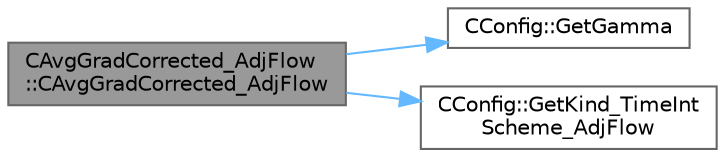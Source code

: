 digraph "CAvgGradCorrected_AdjFlow::CAvgGradCorrected_AdjFlow"
{
 // LATEX_PDF_SIZE
  bgcolor="transparent";
  edge [fontname=Helvetica,fontsize=10,labelfontname=Helvetica,labelfontsize=10];
  node [fontname=Helvetica,fontsize=10,shape=box,height=0.2,width=0.4];
  rankdir="LR";
  Node1 [id="Node000001",label="CAvgGradCorrected_AdjFlow\l::CAvgGradCorrected_AdjFlow",height=0.2,width=0.4,color="gray40", fillcolor="grey60", style="filled", fontcolor="black",tooltip="Constructor of the class."];
  Node1 -> Node2 [id="edge1_Node000001_Node000002",color="steelblue1",style="solid",tooltip=" "];
  Node2 [id="Node000002",label="CConfig::GetGamma",height=0.2,width=0.4,color="grey40", fillcolor="white", style="filled",URL="$classCConfig.html#a0b5df9254891b32a88e83880778f9261",tooltip="Get the value of the Gamma of fluid (ratio of specific heats)."];
  Node1 -> Node3 [id="edge2_Node000001_Node000003",color="steelblue1",style="solid",tooltip=" "];
  Node3 [id="Node000003",label="CConfig::GetKind_TimeInt\lScheme_AdjFlow",height=0.2,width=0.4,color="grey40", fillcolor="white", style="filled",URL="$classCConfig.html#a4bf6e287aaf809340df1e40a76cf438b",tooltip="Get the kind of integration scheme (explicit or implicit) for the adjoint flow equations."];
}
